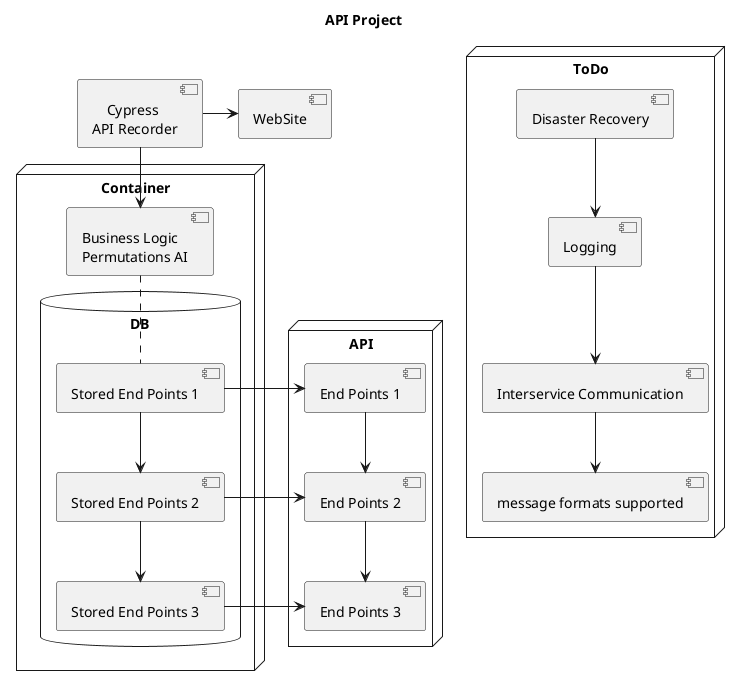 @startuml
title API Project

component [    Cypress\nAPI Recorder] as GUI
GUI -right-> [WebSite]

node "Container" {
    [Business Logic \nPermutations AI]
    database "DB\n" {
        [Stored End Points 1]
    }
}

database "DB\n" {
    [Stored End Points 1] -down-> [Stored End Points 2]
    [Stored End Points 2] -down-> [Stored End Points 3]
}

GUI -down-> [Business Logic \nPermutations AI]
[Business Logic \nPermutations AI] .. [Stored End Points 1]
node "API" {
    [Stored End Points 1] -right-> [End Points 1]
    [End Points 1] -down-> [End Points 2]
    [Stored End Points 2] -right-> [End Points 2]
    [End Points 2] -down-> [End Points 3]
    [Stored End Points 3] -right-> [End Points 3]
}

node "ToDo" {
 [Disaster Recovery] -down-> [Logging]
 [Logging] -down-> [Interservice Communication]
 [Interservice Communication] -down-> [message formats supported]
}
@enduml